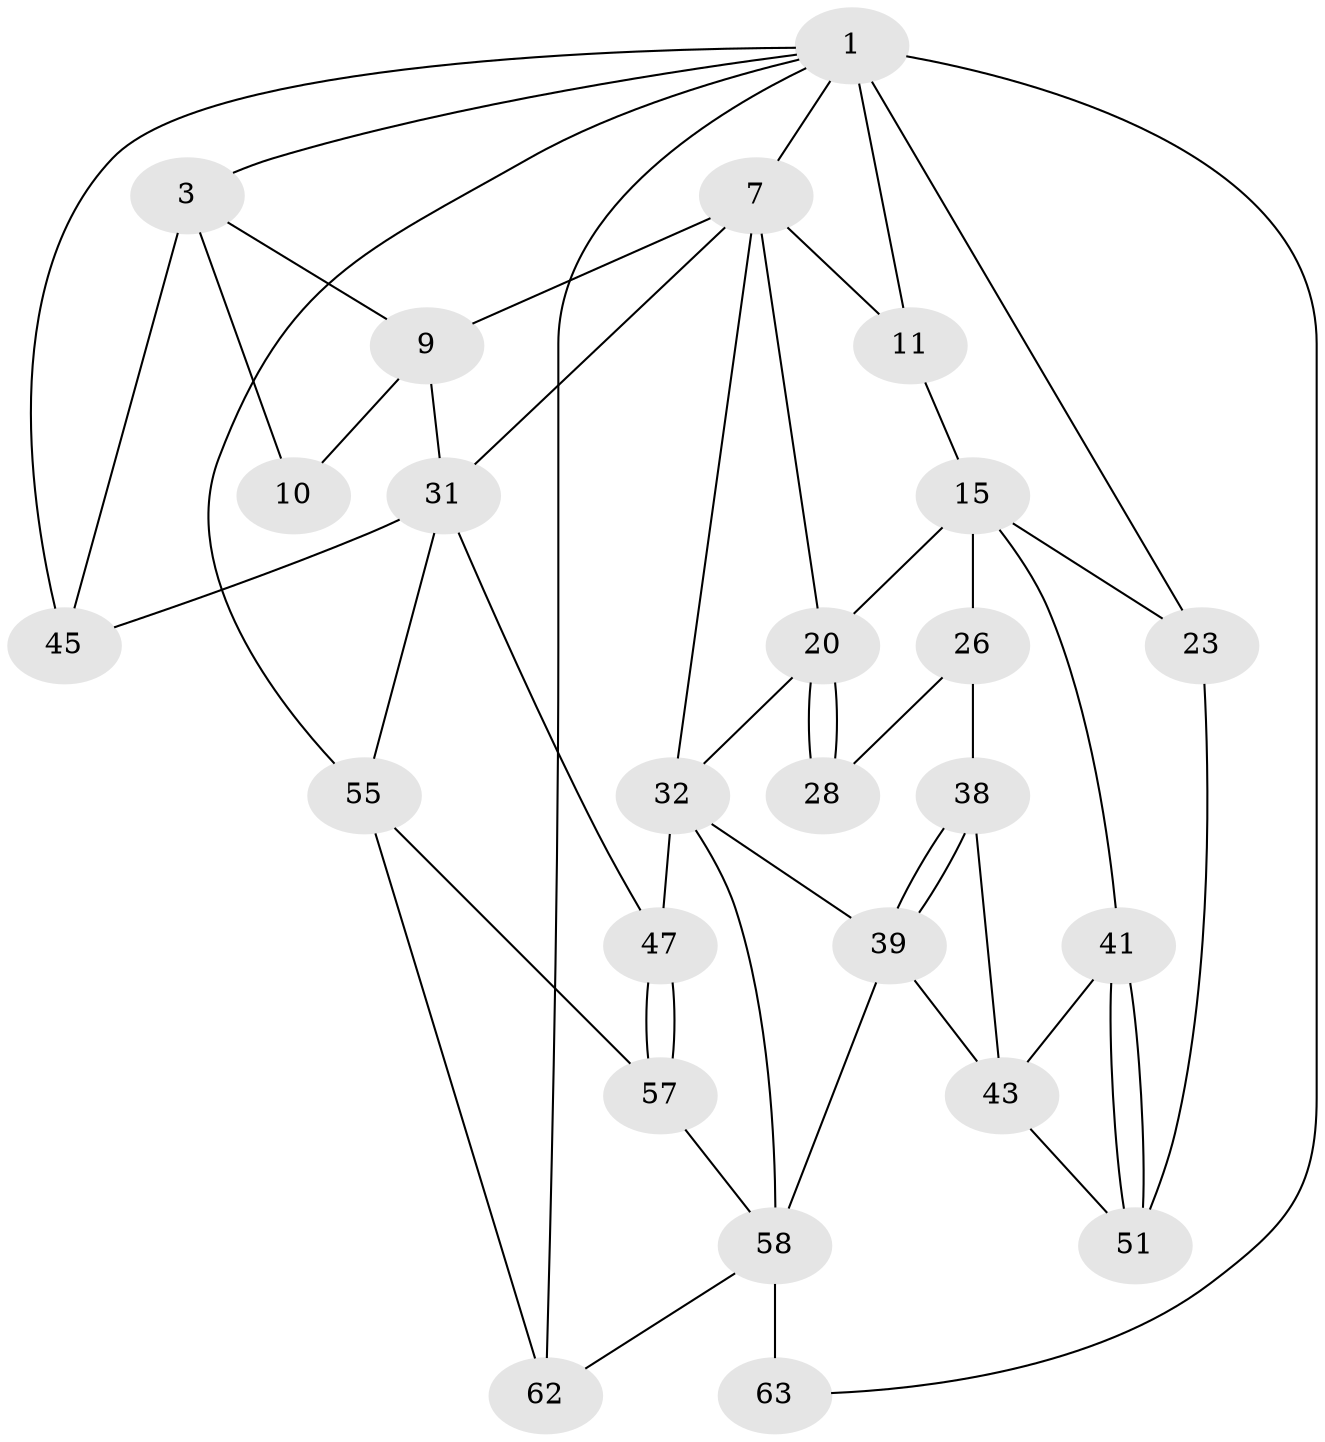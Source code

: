 // original degree distribution, {3: 0.03125, 6: 0.203125, 5: 0.53125, 4: 0.234375}
// Generated by graph-tools (version 1.1) at 2025/21/03/04/25 18:21:34]
// undirected, 25 vertices, 51 edges
graph export_dot {
graph [start="1"]
  node [color=gray90,style=filled];
  1 [pos="+0.23973325642906296+0",super="+6+2"];
  3 [pos="+0+0.25231935706891584",super="+19+4"];
  7 [pos="+0.36349039401842553+0.2532831044256745",super="+8"];
  9 [pos="+0.16514898803955586+0.12542133869742642",super="+18"];
  10 [pos="+0.1613812305552738+0.1138056608893996"];
  11 [pos="+0.5803579936675929+0",super="+12+14"];
  15 [pos="+0.6927964823967963+0.3051491068727253",super="+24+16"];
  20 [pos="+0.5884846263927177+0.3389568377709003",super="+21"];
  23 [pos="+1+0.16372135842416222",super="+34"];
  26 [pos="+0.7151901663906626+0.5305858861558392",super="+27"];
  28 [pos="+0.5771872701332147+0.4627522517505138"];
  31 [pos="+0.11133262588397197+0.435449249270375",super="+44"];
  32 [pos="+0.4707422321105012+0.5804693834459113",super="+33+40"];
  38 [pos="+0.676421033154014+0.5989757306193618"];
  39 [pos="+0.6303235543096983+0.6454107939080534",super="+54"];
  41 [pos="+0.9009754973783484+0.5891746065339547",super="+42"];
  43 [pos="+0.7032841977910655+0.6102747138675656",super="+52"];
  45 [pos="+0+0.932589332954711"];
  47 [pos="+0.2862760613531157+0.6559348100149324"];
  51 [pos="+1+1"];
  55 [pos="+0.11565553638101381+0.7761481092036863",super="+56"];
  57 [pos="+0.2882999904778383+0.7196745077079237"];
  58 [pos="+0.4764131146738203+0.7604535943915014",super="+60+59"];
  62 [pos="+0.1580637280461155+1"];
  63 [pos="+0.6272418068686889+0.9504625194149067"];
  1 -- 11 [weight=2];
  1 -- 7;
  1 -- 3;
  1 -- 45;
  1 -- 23 [weight=2];
  1 -- 62;
  1 -- 63;
  1 -- 55;
  3 -- 45;
  3 -- 10 [weight=2];
  3 -- 9;
  7 -- 11;
  7 -- 32;
  7 -- 20;
  7 -- 9;
  7 -- 31;
  9 -- 10;
  9 -- 31;
  11 -- 15 [weight=2];
  15 -- 23 [weight=2];
  15 -- 41;
  15 -- 26 [weight=2];
  15 -- 20;
  20 -- 28 [weight=2];
  20 -- 28;
  20 -- 32;
  23 -- 51;
  26 -- 28;
  26 -- 38;
  31 -- 55;
  31 -- 45;
  31 -- 47;
  32 -- 47;
  32 -- 58;
  32 -- 39;
  38 -- 39;
  38 -- 39;
  38 -- 43;
  39 -- 43;
  39 -- 58;
  41 -- 51;
  41 -- 51;
  41 -- 43 [weight=2];
  43 -- 51;
  47 -- 57;
  47 -- 57;
  55 -- 57;
  55 -- 62;
  57 -- 58;
  58 -- 63 [weight=2];
  58 -- 62;
}
